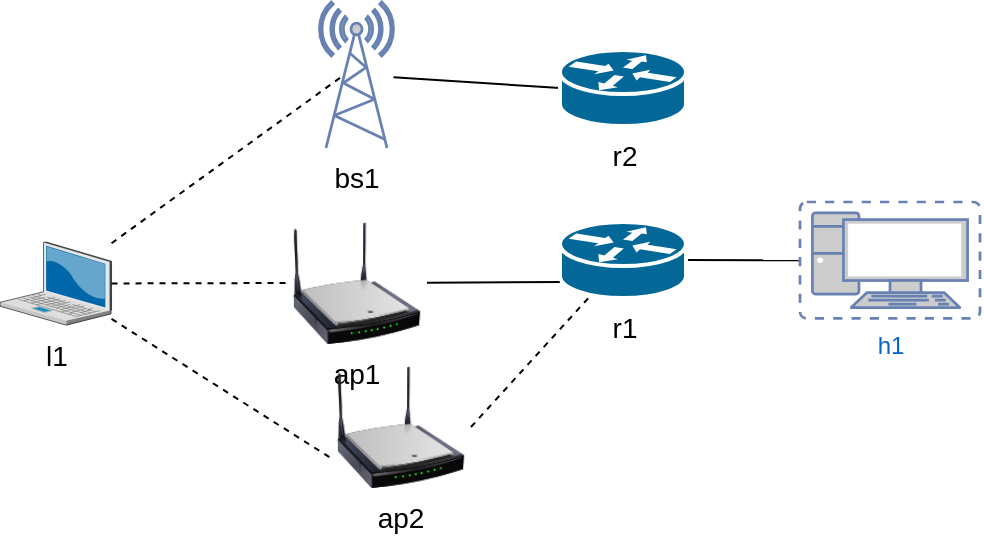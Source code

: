 <mxfile version="12.9.10" type="github">
  <diagram id="WlhMQushrt4GDDDvZ9ph" name="Page-1">
    <mxGraphModel dx="946" dy="516" grid="0" gridSize="10" guides="1" tooltips="1" connect="1" arrows="1" fold="1" page="1" pageScale="1" pageWidth="827" pageHeight="1169" math="0" shadow="0">
      <root>
        <mxCell id="0" />
        <mxCell id="1" parent="0" />
        <mxCell id="GtTl_xB2IYxBkrMz_1nD-1" style="edgeStyle=none;rounded=0;orthogonalLoop=1;jettySize=auto;html=1;endArrow=none;endFill=0;entryX=0;entryY=0.789;entryDx=0;entryDy=0;entryPerimeter=0;" edge="1" parent="1" source="GtTl_xB2IYxBkrMz_1nD-13" target="GtTl_xB2IYxBkrMz_1nD-15">
          <mxGeometry relative="1" as="geometry">
            <mxPoint x="390" y="300" as="sourcePoint" />
            <mxPoint x="456.24" y="252" as="targetPoint" />
          </mxGeometry>
        </mxCell>
        <mxCell id="GtTl_xB2IYxBkrMz_1nD-2" value="&lt;font style=&quot;font-size: 14px&quot; color=&quot;#000000&quot;&gt;bs1&lt;/font&gt;" style="fontColor=#0066CC;verticalAlign=top;verticalLabelPosition=bottom;labelPosition=center;align=center;html=1;outlineConnect=0;fillColor=#CCCCCC;strokeColor=#6881B3;gradientColor=none;gradientDirection=north;strokeWidth=2;shape=mxgraph.networks.radio_tower;" vertex="1" parent="1">
          <mxGeometry x="339.75" y="90" width="37" height="73" as="geometry" />
        </mxCell>
        <mxCell id="GtTl_xB2IYxBkrMz_1nD-4" value="&lt;font style=&quot;font-size: 14px&quot;&gt;l1&lt;/font&gt;" style="verticalLabelPosition=bottom;aspect=fixed;html=1;verticalAlign=top;strokeColor=none;align=center;outlineConnect=0;shape=mxgraph.citrix.laptop_2;" vertex="1" parent="1">
          <mxGeometry x="180" y="210.0" width="55.77" height="41.59" as="geometry" />
        </mxCell>
        <mxCell id="GtTl_xB2IYxBkrMz_1nD-7" style="edgeStyle=none;rounded=0;orthogonalLoop=1;jettySize=auto;html=1;endArrow=none;endFill=0;exitX=0;exitY=0.5;exitDx=0;exitDy=0;exitPerimeter=0;" edge="1" parent="1" target="GtTl_xB2IYxBkrMz_1nD-2" source="GtTl_xB2IYxBkrMz_1nD-23">
          <mxGeometry relative="1" as="geometry">
            <mxPoint x="400" y="160" as="targetPoint" />
            <mxPoint x="450" y="200" as="sourcePoint" />
          </mxGeometry>
        </mxCell>
        <mxCell id="GtTl_xB2IYxBkrMz_1nD-13" value="&lt;font style=&quot;font-size: 14px&quot;&gt;ap1&lt;/font&gt;" style="image;html=1;labelBackgroundColor=#ffffff;image=img/lib/clip_art/networking/Wireless_Router_N_128x128.png" vertex="1" parent="1">
          <mxGeometry x="323" y="200" width="70.5" height="61" as="geometry" />
        </mxCell>
        <mxCell id="GtTl_xB2IYxBkrMz_1nD-14" style="rounded=0;orthogonalLoop=1;jettySize=auto;html=1;entryX=0;entryY=0.5;entryDx=0;entryDy=0;entryPerimeter=0;strokeWidth=1;endArrow=none;endFill=0;exitX=1;exitY=0.5;exitDx=0;exitDy=0;exitPerimeter=0;" edge="1" parent="1" target="GtTl_xB2IYxBkrMz_1nD-16" source="GtTl_xB2IYxBkrMz_1nD-15">
          <mxGeometry relative="1" as="geometry">
            <mxPoint x="510" y="270" as="sourcePoint" />
          </mxGeometry>
        </mxCell>
        <mxCell id="GtTl_xB2IYxBkrMz_1nD-15" value="&lt;span style=&quot;font-size: 14px&quot;&gt;r1&lt;/span&gt;" style="shape=mxgraph.cisco.routers.router;html=1;dashed=0;fillColor=#036897;strokeColor=#ffffff;strokeWidth=2;verticalLabelPosition=bottom;verticalAlign=top" vertex="1" parent="1">
          <mxGeometry x="460" y="200" width="63" height="38" as="geometry" />
        </mxCell>
        <mxCell id="GtTl_xB2IYxBkrMz_1nD-16" value="h1" style="fontColor=#0066CC;verticalAlign=top;verticalLabelPosition=bottom;labelPosition=center;align=center;html=1;outlineConnect=0;fillColor=#CCCCCC;strokeColor=#6881B3;gradientColor=none;gradientDirection=north;strokeWidth=2;shape=mxgraph.networks.virtual_pc;" vertex="1" parent="1">
          <mxGeometry x="580" y="190" width="90" height="58.21" as="geometry" />
        </mxCell>
        <mxCell id="GtTl_xB2IYxBkrMz_1nD-18" value="" style="endArrow=none;html=1;entryX=0.33;entryY=0.5;entryDx=0;entryDy=0;entryPerimeter=0;dashed=1;" edge="1" parent="1" source="GtTl_xB2IYxBkrMz_1nD-4" target="GtTl_xB2IYxBkrMz_1nD-2">
          <mxGeometry width="50" height="50" relative="1" as="geometry">
            <mxPoint x="170" y="180" as="sourcePoint" />
            <mxPoint x="220" y="130" as="targetPoint" />
          </mxGeometry>
        </mxCell>
        <mxCell id="GtTl_xB2IYxBkrMz_1nD-19" value="" style="endArrow=none;html=1;entryX=0;entryY=0.5;entryDx=0;entryDy=0;dashed=1;" edge="1" parent="1" source="GtTl_xB2IYxBkrMz_1nD-4" target="GtTl_xB2IYxBkrMz_1nD-13">
          <mxGeometry width="50" height="50" relative="1" as="geometry">
            <mxPoint x="220" y="260" as="sourcePoint" />
            <mxPoint x="345.21" y="156.5" as="targetPoint" />
          </mxGeometry>
        </mxCell>
        <mxCell id="GtTl_xB2IYxBkrMz_1nD-20" value="&lt;font style=&quot;font-size: 14px&quot;&gt;ap2&lt;/font&gt;" style="image;html=1;labelBackgroundColor=#ffffff;image=img/lib/clip_art/networking/Wireless_Router_N_128x128.png" vertex="1" parent="1">
          <mxGeometry x="345" y="272" width="70.5" height="61" as="geometry" />
        </mxCell>
        <mxCell id="GtTl_xB2IYxBkrMz_1nD-21" value="" style="endArrow=none;html=1;dashed=1;entryX=0;entryY=0.75;entryDx=0;entryDy=0;" edge="1" parent="1" source="GtTl_xB2IYxBkrMz_1nD-4" target="GtTl_xB2IYxBkrMz_1nD-20">
          <mxGeometry width="50" height="50" relative="1" as="geometry">
            <mxPoint x="245.77" y="249.216" as="sourcePoint" />
            <mxPoint x="316.25" y="270.5" as="targetPoint" />
          </mxGeometry>
        </mxCell>
        <mxCell id="GtTl_xB2IYxBkrMz_1nD-22" value="" style="endArrow=none;html=1;dashed=1;exitX=1;exitY=0.5;exitDx=0;exitDy=0;" edge="1" parent="1" source="GtTl_xB2IYxBkrMz_1nD-20" target="GtTl_xB2IYxBkrMz_1nD-15">
          <mxGeometry width="50" height="50" relative="1" as="geometry">
            <mxPoint x="440" y="340" as="sourcePoint" />
            <mxPoint x="490" y="290" as="targetPoint" />
          </mxGeometry>
        </mxCell>
        <mxCell id="GtTl_xB2IYxBkrMz_1nD-23" value="&lt;span style=&quot;font-size: 14px&quot;&gt;r2&lt;/span&gt;" style="shape=mxgraph.cisco.routers.router;html=1;dashed=0;fillColor=#036897;strokeColor=#ffffff;strokeWidth=2;verticalLabelPosition=bottom;verticalAlign=top" vertex="1" parent="1">
          <mxGeometry x="460" y="114" width="63" height="38" as="geometry" />
        </mxCell>
      </root>
    </mxGraphModel>
  </diagram>
</mxfile>
